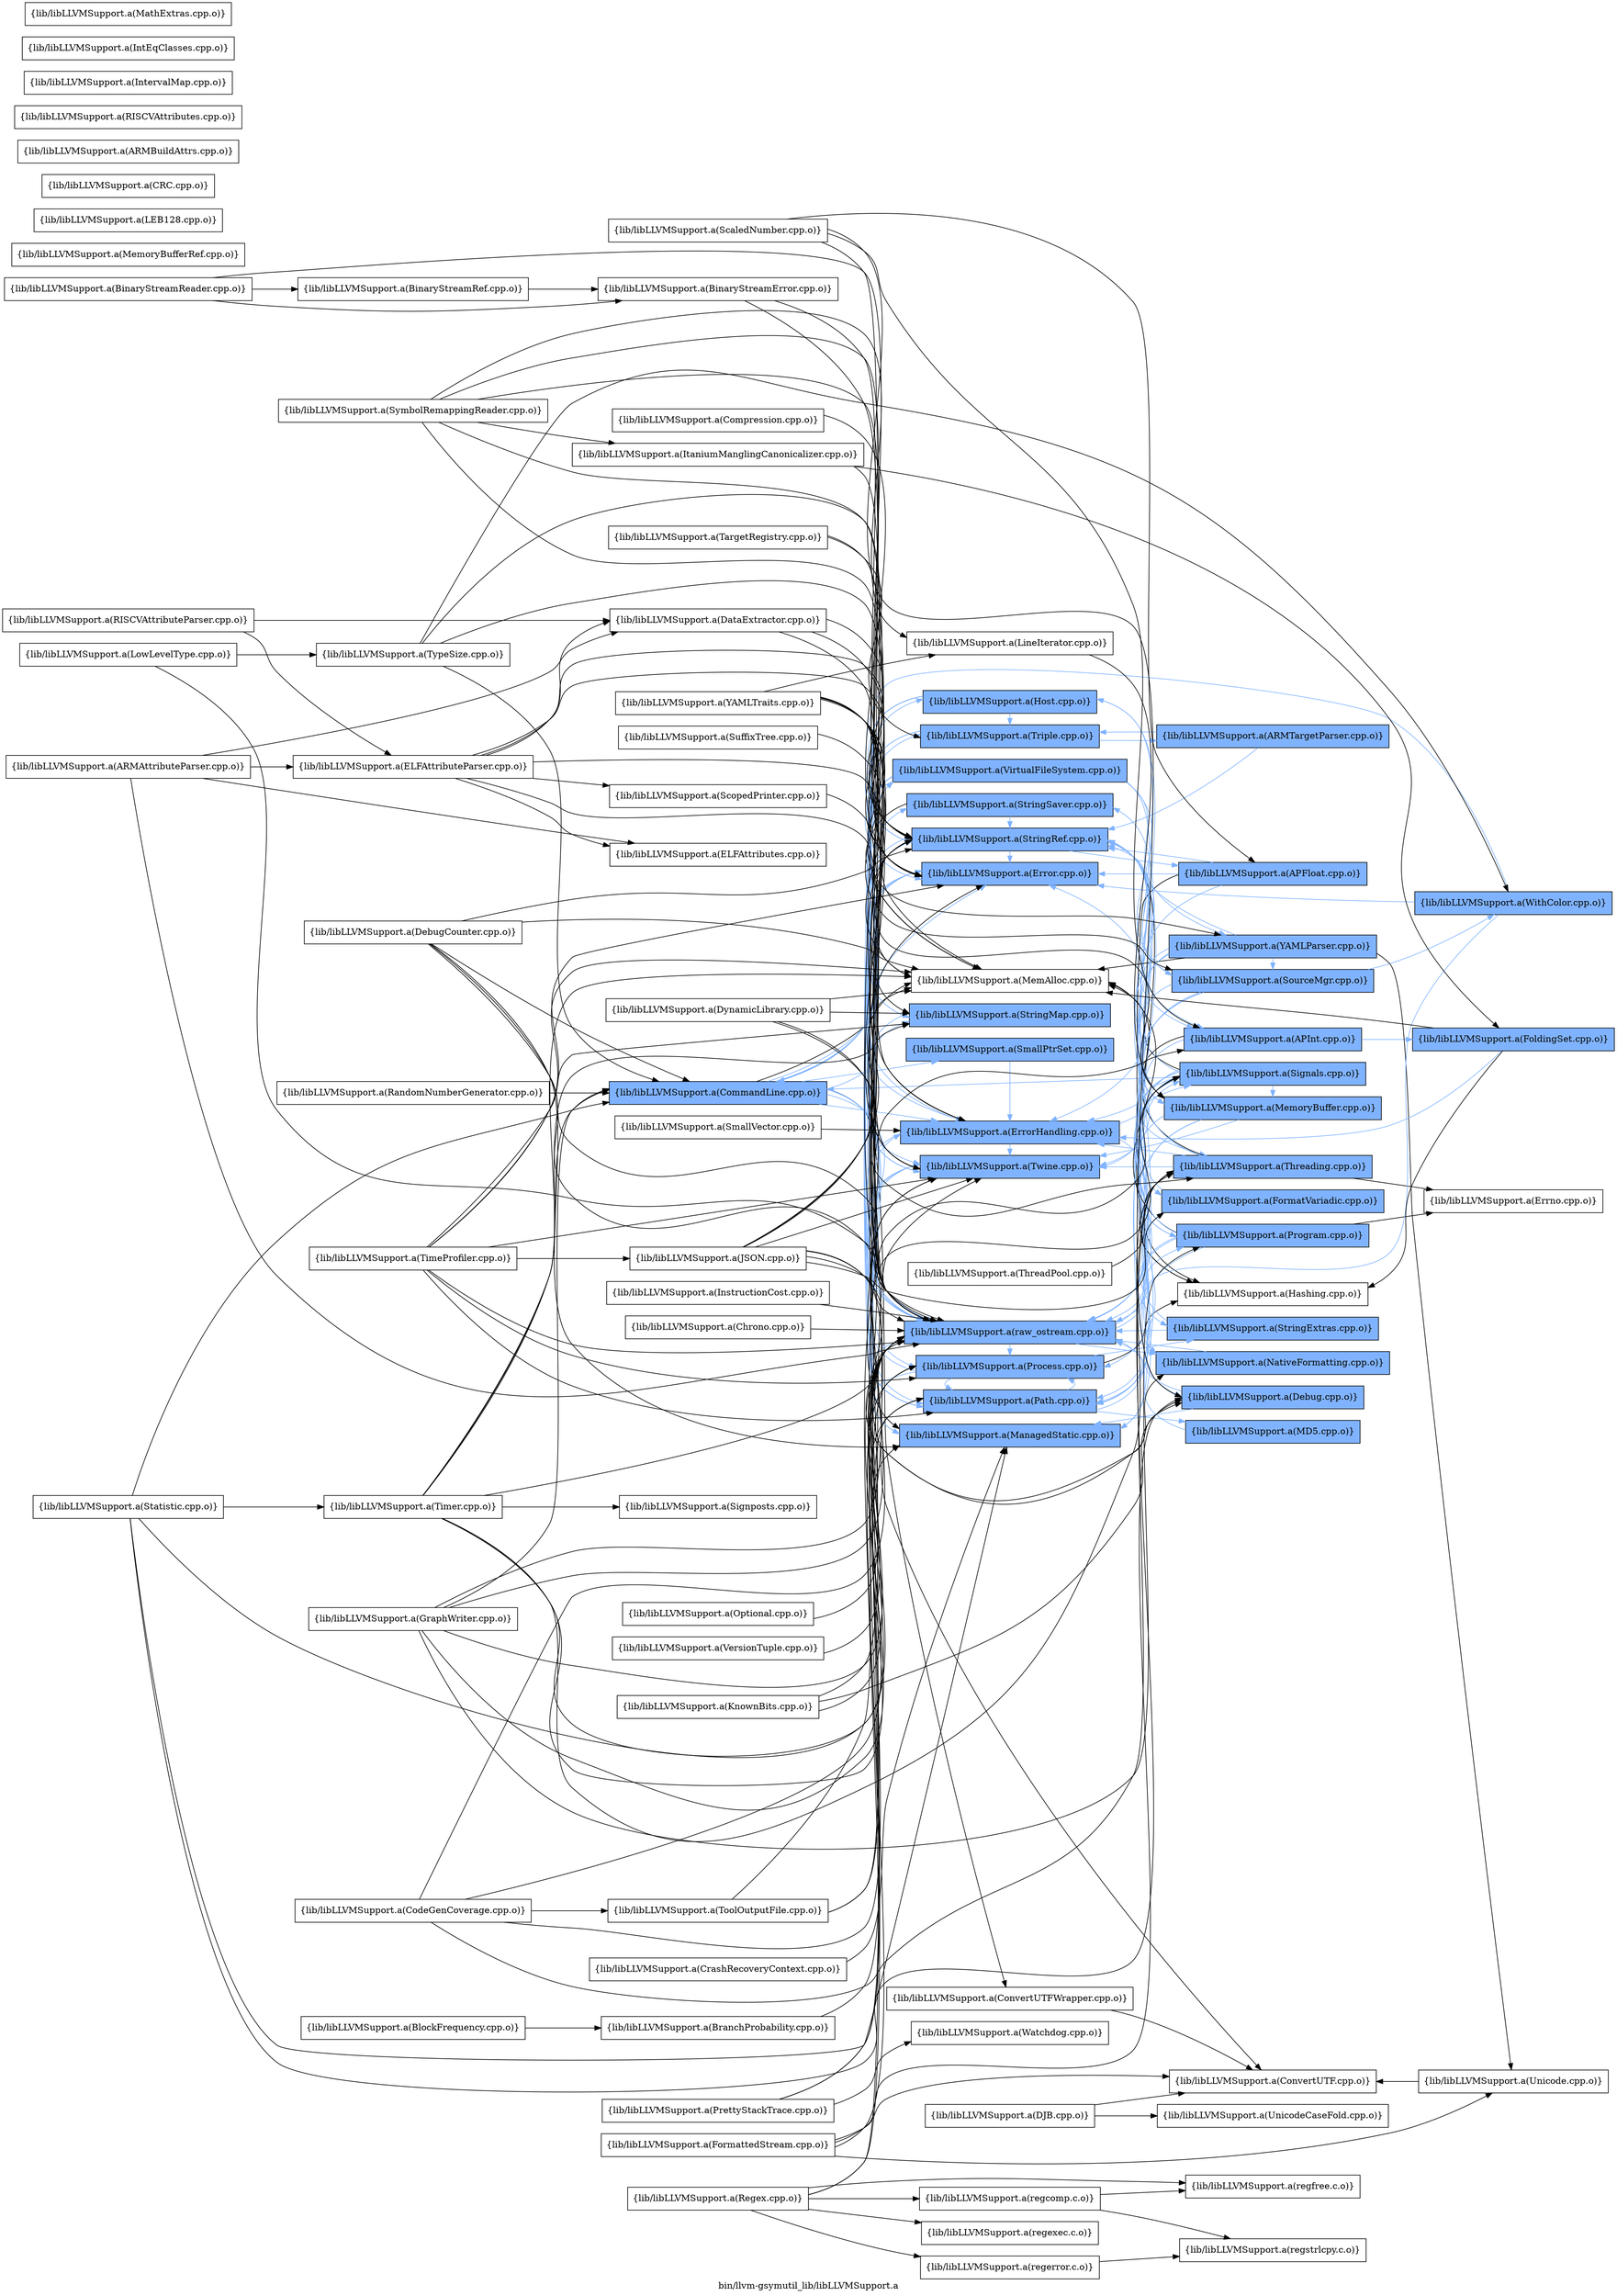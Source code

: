 digraph "bin/llvm-gsymutil_lib/libLLVMSupport.a" {
	label="bin/llvm-gsymutil_lib/libLLVMSupport.a";
	rankdir=LR;
	{ rank=same; Node0x55e27ee578b8;  }
	{ rank=same; Node0x55e27ee53c68; Node0x55e27ee5eca8; Node0x55e27ee5f388; Node0x55e27ee5ea78; Node0x55e27ee5f108; Node0x55e27ee56be8; Node0x55e27ee53a38; Node0x55e27ee541b8; Node0x55e27ee545c8; Node0x55e27ee64568; Node0x55e27ee63528; Node0x55e27ee67268; Node0x55e27ee65468; Node0x55e27ee593e8; Node0x55e27ee5a108; Node0x55e27ee5a428;  }
	{ rank=same; Node0x55e27ee5bdc8; Node0x55e27ee5ae78; Node0x55e27ee614f8; Node0x55e27ee5dcb8; Node0x55e27ee669a8; Node0x55e27ee67218; Node0x55e27ee65eb8; Node0x55e27ee63898; Node0x55e27ee5dee8; Node0x55e27ee579f8; Node0x55e27ee66228; Node0x55e27ee5db28; Node0x55e27ee623a8; Node0x55e27ee5fd38; Node0x55e27ee5dad8; Node0x55e27ee58178;  }
	{ rank=same; Node0x55e27ee578b8;  }
	{ rank=same; Node0x55e27ee53c68; Node0x55e27ee5eca8; Node0x55e27ee5f388; Node0x55e27ee5ea78; Node0x55e27ee5f108; Node0x55e27ee56be8; Node0x55e27ee53a38; Node0x55e27ee541b8; Node0x55e27ee545c8; Node0x55e27ee64568; Node0x55e27ee63528; Node0x55e27ee67268; Node0x55e27ee65468; Node0x55e27ee593e8; Node0x55e27ee5a108; Node0x55e27ee5a428;  }
	{ rank=same; Node0x55e27ee5bdc8; Node0x55e27ee5ae78; Node0x55e27ee614f8; Node0x55e27ee5dcb8; Node0x55e27ee669a8; Node0x55e27ee67218; Node0x55e27ee65eb8; Node0x55e27ee63898; Node0x55e27ee5dee8; Node0x55e27ee579f8; Node0x55e27ee66228; Node0x55e27ee5db28; Node0x55e27ee623a8; Node0x55e27ee5fd38; Node0x55e27ee5dad8; Node0x55e27ee58178;  }

	Node0x55e27ee578b8 [shape=record,shape=box,group=1,style=filled,fillcolor="0.600000 0.5 1",label="{lib/libLLVMSupport.a(CommandLine.cpp.o)}"];
	Node0x55e27ee578b8 -> Node0x55e27ee53c68;
	Node0x55e27ee578b8 -> Node0x55e27ee5eca8[color="0.600000 0.5 1"];
	Node0x55e27ee578b8 -> Node0x55e27ee5f388[color="0.600000 0.5 1"];
	Node0x55e27ee578b8 -> Node0x55e27ee5ea78[color="0.600000 0.5 1"];
	Node0x55e27ee578b8 -> Node0x55e27ee5f108;
	Node0x55e27ee578b8 -> Node0x55e27ee56be8[color="0.600000 0.5 1"];
	Node0x55e27ee578b8 -> Node0x55e27ee53a38[color="0.600000 0.5 1"];
	Node0x55e27ee578b8 -> Node0x55e27ee541b8[color="0.600000 0.5 1"];
	Node0x55e27ee578b8 -> Node0x55e27ee545c8[color="0.600000 0.5 1"];
	Node0x55e27ee578b8 -> Node0x55e27ee64568[color="0.600000 0.5 1"];
	Node0x55e27ee578b8 -> Node0x55e27ee63528[color="0.600000 0.5 1"];
	Node0x55e27ee578b8 -> Node0x55e27ee67268[color="0.600000 0.5 1"];
	Node0x55e27ee578b8 -> Node0x55e27ee65468[color="0.600000 0.5 1"];
	Node0x55e27ee578b8 -> Node0x55e27ee593e8[color="0.600000 0.5 1"];
	Node0x55e27ee578b8 -> Node0x55e27ee5a108[color="0.600000 0.5 1"];
	Node0x55e27ee578b8 -> Node0x55e27ee5a428[color="0.600000 0.5 1"];
	Node0x55e27ee5eca8 [shape=record,shape=box,group=1,style=filled,fillcolor="0.600000 0.5 1",label="{lib/libLLVMSupport.a(Error.cpp.o)}"];
	Node0x55e27ee5eca8 -> Node0x55e27ee5f388[color="0.600000 0.5 1"];
	Node0x55e27ee5eca8 -> Node0x55e27ee5ea78[color="0.600000 0.5 1"];
	Node0x55e27ee5eca8 -> Node0x55e27ee63528[color="0.600000 0.5 1"];
	Node0x55e27ee5eca8 -> Node0x55e27ee65468[color="0.600000 0.5 1"];
	Node0x55e27ee5ea78 [shape=record,shape=box,group=1,style=filled,fillcolor="0.600000 0.5 1",label="{lib/libLLVMSupport.a(ManagedStatic.cpp.o)}"];
	Node0x55e27ee5ea78 -> Node0x55e27ee5dcb8[color="0.600000 0.5 1"];
	Node0x55e27ee5f108 [shape=record,shape=box,group=0,label="{lib/libLLVMSupport.a(MemAlloc.cpp.o)}"];
	Node0x55e27ee5dee8 [shape=record,shape=box,group=1,style=filled,fillcolor="0.600000 0.5 1",label="{lib/libLLVMSupport.a(MemoryBuffer.cpp.o)}"];
	Node0x55e27ee5dee8 -> Node0x55e27ee5eca8[color="0.600000 0.5 1"];
	Node0x55e27ee5dee8 -> Node0x55e27ee63528[color="0.600000 0.5 1"];
	Node0x55e27ee5dee8 -> Node0x55e27ee5a108[color="0.600000 0.5 1"];
	Node0x55e27ee5dee8 -> Node0x55e27ee5a428[color="0.600000 0.5 1"];
	Node0x55e27ee5dee8 -> Node0x55e27ee5fd38[color="0.600000 0.5 1"];
	Node0x55e27ee5d808 [shape=record,shape=box,group=0,label="{lib/libLLVMSupport.a(MemoryBufferRef.cpp.o)}"];
	Node0x55e27ee60a58 [shape=record,shape=box,group=0,label="{lib/libLLVMSupport.a(PrettyStackTrace.cpp.o)}"];
	Node0x55e27ee60a58 -> Node0x55e27ee65468;
	Node0x55e27ee60a58 -> Node0x55e27ee614f8;
	Node0x55e27ee60a58 -> Node0x55e27ee5cb38;
	Node0x55e27ee56be8 [shape=record,shape=box,group=1,style=filled,fillcolor="0.600000 0.5 1",label="{lib/libLLVMSupport.a(SmallPtrSet.cpp.o)}"];
	Node0x55e27ee56be8 -> Node0x55e27ee5f388[color="0.600000 0.5 1"];
	Node0x55e27ee545c8 [shape=record,shape=box,group=1,style=filled,fillcolor="0.600000 0.5 1",label="{lib/libLLVMSupport.a(StringRef.cpp.o)}"];
	Node0x55e27ee545c8 -> Node0x55e27ee669a8[color="0.600000 0.5 1"];
	Node0x55e27ee545c8 -> Node0x55e27ee67218[color="0.600000 0.5 1"];
	Node0x55e27ee545c8 -> Node0x55e27ee5eca8[color="0.600000 0.5 1"];
	Node0x55e27ee545c8 -> Node0x55e27ee65eb8;
	Node0x55e27ee64568 [shape=record,shape=box,group=1,style=filled,fillcolor="0.600000 0.5 1",label="{lib/libLLVMSupport.a(Triple.cpp.o)}"];
	Node0x55e27ee64568 -> Node0x55e27ee545c8[color="0.600000 0.5 1"];
	Node0x55e27ee64568 -> Node0x55e27ee63898[color="0.600000 0.5 1"];
	Node0x55e27ee64568 -> Node0x55e27ee63528[color="0.600000 0.5 1"];
	Node0x55e27ee63528 [shape=record,shape=box,group=1,style=filled,fillcolor="0.600000 0.5 1",label="{lib/libLLVMSupport.a(Twine.cpp.o)}"];
	Node0x55e27ee63528 -> Node0x55e27ee65468[color="0.600000 0.5 1"];
	Node0x55e27ee66598 [shape=record,shape=box,group=1,style=filled,fillcolor="0.600000 0.5 1",label="{lib/libLLVMSupport.a(WithColor.cpp.o)}"];
	Node0x55e27ee66598 -> Node0x55e27ee578b8[color="0.600000 0.5 1"];
	Node0x55e27ee66598 -> Node0x55e27ee5eca8[color="0.600000 0.5 1"];
	Node0x55e27ee66598 -> Node0x55e27ee65468[color="0.600000 0.5 1"];
	Node0x55e27ee65468 [shape=record,shape=box,group=1,style=filled,fillcolor="0.600000 0.5 1",label="{lib/libLLVMSupport.a(raw_ostream.cpp.o)}"];
	Node0x55e27ee65468 -> Node0x55e27ee5eca8[color="0.600000 0.5 1"];
	Node0x55e27ee65468 -> Node0x55e27ee5f388[color="0.600000 0.5 1"];
	Node0x55e27ee65468 -> Node0x55e27ee5db28[color="0.600000 0.5 1"];
	Node0x55e27ee65468 -> Node0x55e27ee623a8[color="0.600000 0.5 1"];
	Node0x55e27ee65468 -> Node0x55e27ee63528[color="0.600000 0.5 1"];
	Node0x55e27ee65468 -> Node0x55e27ee5a108[color="0.600000 0.5 1"];
	Node0x55e27ee65468 -> Node0x55e27ee5a428[color="0.600000 0.5 1"];
	Node0x55e27ee65468 -> Node0x55e27ee5fd38[color="0.600000 0.5 1"];
	Node0x55e27ee5a108 [shape=record,shape=box,group=1,style=filled,fillcolor="0.600000 0.5 1",label="{lib/libLLVMSupport.a(Path.cpp.o)}"];
	Node0x55e27ee5a108 -> Node0x55e27ee5eca8[color="0.600000 0.5 1"];
	Node0x55e27ee5a108 -> Node0x55e27ee5dad8[color="0.600000 0.5 1"];
	Node0x55e27ee5a108 -> Node0x55e27ee545c8[color="0.600000 0.5 1"];
	Node0x55e27ee5a108 -> Node0x55e27ee63528[color="0.600000 0.5 1"];
	Node0x55e27ee5a108 -> Node0x55e27ee5a428[color="0.600000 0.5 1"];
	Node0x55e27ee5a108 -> Node0x55e27ee614f8[color="0.600000 0.5 1"];
	Node0x55e27ee614f8 [shape=record,shape=box,group=1,style=filled,fillcolor="0.600000 0.5 1",label="{lib/libLLVMSupport.a(Signals.cpp.o)}"];
	Node0x55e27ee614f8 -> Node0x55e27ee578b8[color="0.600000 0.5 1"];
	Node0x55e27ee614f8 -> Node0x55e27ee5f388[color="0.600000 0.5 1"];
	Node0x55e27ee614f8 -> Node0x55e27ee5db28[color="0.600000 0.5 1"];
	Node0x55e27ee614f8 -> Node0x55e27ee5ea78[color="0.600000 0.5 1"];
	Node0x55e27ee614f8 -> Node0x55e27ee5f108;
	Node0x55e27ee614f8 -> Node0x55e27ee5dee8[color="0.600000 0.5 1"];
	Node0x55e27ee614f8 -> Node0x55e27ee623a8[color="0.600000 0.5 1"];
	Node0x55e27ee614f8 -> Node0x55e27ee545c8[color="0.600000 0.5 1"];
	Node0x55e27ee614f8 -> Node0x55e27ee63528[color="0.600000 0.5 1"];
	Node0x55e27ee614f8 -> Node0x55e27ee65468[color="0.600000 0.5 1"];
	Node0x55e27ee614f8 -> Node0x55e27ee5a108[color="0.600000 0.5 1"];
	Node0x55e27ee614f8 -> Node0x55e27ee5fd38[color="0.600000 0.5 1"];
	Node0x55e27ee614f8 -> Node0x55e27ee5dcb8[color="0.600000 0.5 1"];
	Node0x55e27ee55bf8 [shape=record,shape=box,group=0,label="{lib/libLLVMSupport.a(BranchProbability.cpp.o)}"];
	Node0x55e27ee55bf8 -> Node0x55e27ee65468;
	Node0x55e27ee669a8 [shape=record,shape=box,group=1,style=filled,fillcolor="0.600000 0.5 1",label="{lib/libLLVMSupport.a(APFloat.cpp.o)}"];
	Node0x55e27ee669a8 -> Node0x55e27ee67218[color="0.600000 0.5 1"];
	Node0x55e27ee669a8 -> Node0x55e27ee5eca8[color="0.600000 0.5 1"];
	Node0x55e27ee669a8 -> Node0x55e27ee65eb8;
	Node0x55e27ee669a8 -> Node0x55e27ee545c8[color="0.600000 0.5 1"];
	Node0x55e27ee669a8 -> Node0x55e27ee65468[color="0.600000 0.5 1"];
	Node0x55e27ee67218 [shape=record,shape=box,group=1,style=filled,fillcolor="0.600000 0.5 1",label="{lib/libLLVMSupport.a(APInt.cpp.o)}"];
	Node0x55e27ee67218 -> Node0x55e27ee5fb58[color="0.600000 0.5 1"];
	Node0x55e27ee67218 -> Node0x55e27ee65eb8;
	Node0x55e27ee67218 -> Node0x55e27ee65468[color="0.600000 0.5 1"];
	Node0x55e27ee5f388 [shape=record,shape=box,group=1,style=filled,fillcolor="0.600000 0.5 1",label="{lib/libLLVMSupport.a(ErrorHandling.cpp.o)}"];
	Node0x55e27ee5f388 -> Node0x55e27ee5ae78[color="0.600000 0.5 1"];
	Node0x55e27ee5f388 -> Node0x55e27ee63528[color="0.600000 0.5 1"];
	Node0x55e27ee5f388 -> Node0x55e27ee65468[color="0.600000 0.5 1"];
	Node0x55e27ee5f388 -> Node0x55e27ee614f8[color="0.600000 0.5 1"];
	Node0x55e27ee53a38 [shape=record,shape=box,group=1,style=filled,fillcolor="0.600000 0.5 1",label="{lib/libLLVMSupport.a(StringMap.cpp.o)}"];
	Node0x55e27ee53a38 -> Node0x55e27ee5f388[color="0.600000 0.5 1"];
	Node0x55e27ee62948 [shape=record,shape=box,group=0,label="{lib/libLLVMSupport.a(TypeSize.cpp.o)}"];
	Node0x55e27ee62948 -> Node0x55e27ee578b8;
	Node0x55e27ee62948 -> Node0x55e27ee5f388;
	Node0x55e27ee62948 -> Node0x55e27ee66598;
	Node0x55e27ee62948 -> Node0x55e27ee65468;
	Node0x55e27ee65288 [shape=record,shape=box,group=0,label="{lib/libLLVMSupport.a(KnownBits.cpp.o)}"];
	Node0x55e27ee65288 -> Node0x55e27ee67218;
	Node0x55e27ee65288 -> Node0x55e27ee5ae78;
	Node0x55e27ee65288 -> Node0x55e27ee65468;
	Node0x55e27ee58178 [shape=record,shape=box,group=1,style=filled,fillcolor="0.600000 0.5 1",label="{lib/libLLVMSupport.a(StringExtras.cpp.o)}"];
	Node0x55e27ee58178 -> Node0x55e27ee545c8[color="0.600000 0.5 1"];
	Node0x55e27ee58178 -> Node0x55e27ee65468[color="0.600000 0.5 1"];
	Node0x55e27ee5ae78 [shape=record,shape=box,group=1,style=filled,fillcolor="0.600000 0.5 1",label="{lib/libLLVMSupport.a(Debug.cpp.o)}"];
	Node0x55e27ee5ae78 -> Node0x55e27ee5ea78[color="0.600000 0.5 1"];
	Node0x55e27ee5ae78 -> Node0x55e27ee65468[color="0.600000 0.5 1"];
	Node0x55e27ee58038 [shape=record,shape=box,group=0,label="{lib/libLLVMSupport.a(CodeGenCoverage.cpp.o)}"];
	Node0x55e27ee58038 -> Node0x55e27ee64838;
	Node0x55e27ee58038 -> Node0x55e27ee63528;
	Node0x55e27ee58038 -> Node0x55e27ee65468;
	Node0x55e27ee58038 -> Node0x55e27ee5a428;
	Node0x55e27ee58038 -> Node0x55e27ee5dcb8;
	Node0x55e27ee5e258 [shape=record,shape=box,group=0,label="{lib/libLLVMSupport.a(GraphWriter.cpp.o)}"];
	Node0x55e27ee5e258 -> Node0x55e27ee578b8;
	Node0x55e27ee5e258 -> Node0x55e27ee545c8;
	Node0x55e27ee5e258 -> Node0x55e27ee63528;
	Node0x55e27ee5e258 -> Node0x55e27ee65468;
	Node0x55e27ee5e258 -> Node0x55e27ee5a108;
	Node0x55e27ee5e258 -> Node0x55e27ee5fd38;
	Node0x55e27ee592a8 [shape=record,shape=box,group=0,label="{lib/libLLVMSupport.a(DynamicLibrary.cpp.o)}"];
	Node0x55e27ee592a8 -> Node0x55e27ee5ea78;
	Node0x55e27ee592a8 -> Node0x55e27ee5f108;
	Node0x55e27ee592a8 -> Node0x55e27ee53a38;
	Node0x55e27ee592a8 -> Node0x55e27ee5dcb8;
	Node0x55e27ee65eb8 [shape=record,shape=box,group=0,label="{lib/libLLVMSupport.a(Hashing.cpp.o)}"];
	Node0x55e27ee5dad8 [shape=record,shape=box,group=1,style=filled,fillcolor="0.600000 0.5 1",label="{lib/libLLVMSupport.a(MD5.cpp.o)}"];
	Node0x55e27ee5dad8 -> Node0x55e27ee65468[color="0.600000 0.5 1"];
	Node0x55e27ee61228 [shape=record,shape=box,group=0,label="{lib/libLLVMSupport.a(TargetRegistry.cpp.o)}"];
	Node0x55e27ee61228 -> Node0x55e27ee64568;
	Node0x55e27ee61228 -> Node0x55e27ee65468;
	Node0x55e27ee5b5f8 [shape=record,shape=box,group=0,label="{lib/libLLVMSupport.a(DataExtractor.cpp.o)}"];
	Node0x55e27ee5b5f8 -> Node0x55e27ee5eca8;
	Node0x55e27ee5b5f8 -> Node0x55e27ee545c8;
	Node0x55e27ee5b5f8 -> Node0x55e27ee65468;
	Node0x55e27ee5d038 [shape=record,shape=box,group=0,label="{lib/libLLVMSupport.a(DJB.cpp.o)}"];
	Node0x55e27ee5d038 -> Node0x55e27ee5bdc8;
	Node0x55e27ee5d038 -> Node0x55e27ee62718;
	Node0x55e27ee5db28 [shape=record,shape=box,group=1,style=filled,fillcolor="0.600000 0.5 1",label="{lib/libLLVMSupport.a(FormatVariadic.cpp.o)}"];
	Node0x55e27ee5db28 -> Node0x55e27ee545c8[color="0.600000 0.5 1"];
	Node0x55e27ee56558 [shape=record,shape=box,group=0,label="{lib/libLLVMSupport.a(ScopedPrinter.cpp.o)}"];
	Node0x55e27ee56558 -> Node0x55e27ee65468;
	Node0x55e27ee623a8 [shape=record,shape=box,group=1,style=filled,fillcolor="0.600000 0.5 1",label="{lib/libLLVMSupport.a(NativeFormatting.cpp.o)}"];
	Node0x55e27ee623a8 -> Node0x55e27ee65468[color="0.600000 0.5 1"];
	Node0x55e27ee611d8 [shape=record,shape=box,group=0,label="{lib/libLLVMSupport.a(Optional.cpp.o)}"];
	Node0x55e27ee611d8 -> Node0x55e27ee65468;
	Node0x55e27ee54ca8 [shape=record,shape=box,group=0,label="{lib/libLLVMSupport.a(ThreadPool.cpp.o)}"];
	Node0x55e27ee54ca8 -> Node0x55e27ee5dcb8;
	Node0x55e27ee598e8 [shape=record,shape=box,group=0,label="{lib/libLLVMSupport.a(BinaryStreamError.cpp.o)}"];
	Node0x55e27ee598e8 -> Node0x55e27ee5eca8;
	Node0x55e27ee598e8 -> Node0x55e27ee65468;
	Node0x55e27ee56b48 [shape=record,shape=box,group=0,label="{lib/libLLVMSupport.a(BinaryStreamReader.cpp.o)}"];
	Node0x55e27ee56b48 -> Node0x55e27ee598e8;
	Node0x55e27ee56b48 -> Node0x55e27ee56328;
	Node0x55e27ee56b48 -> Node0x55e27ee5eca8;
	Node0x55e27ee57188 [shape=record,shape=box,group=0,label="{lib/libLLVMSupport.a(Compression.cpp.o)}"];
	Node0x55e27ee57188 -> Node0x55e27ee5eca8;
	Node0x55e27ee579f8 [shape=record,shape=box,group=1,style=filled,fillcolor="0.600000 0.5 1",label="{lib/libLLVMSupport.a(SourceMgr.cpp.o)}"];
	Node0x55e27ee579f8 -> Node0x55e27ee5dee8[color="0.600000 0.5 1"];
	Node0x55e27ee579f8 -> Node0x55e27ee545c8[color="0.600000 0.5 1"];
	Node0x55e27ee579f8 -> Node0x55e27ee63528[color="0.600000 0.5 1"];
	Node0x55e27ee579f8 -> Node0x55e27ee66598[color="0.600000 0.5 1"];
	Node0x55e27ee579f8 -> Node0x55e27ee65468[color="0.600000 0.5 1"];
	Node0x55e27ee579f8 -> Node0x55e27ee5a108[color="0.600000 0.5 1"];
	Node0x55e27ee5f1f8 [shape=record,shape=box,group=0,label="{lib/libLLVMSupport.a(LEB128.cpp.o)}"];
	Node0x55e27ee54078 [shape=record,shape=box,group=0,label="{lib/libLLVMSupport.a(CRC.cpp.o)}"];
	Node0x55e27ee593e8 [shape=record,shape=box,group=1,style=filled,fillcolor="0.600000 0.5 1",label="{lib/libLLVMSupport.a(Host.cpp.o)}"];
	Node0x55e27ee593e8 -> Node0x55e27ee5f108;
	Node0x55e27ee593e8 -> Node0x55e27ee5dee8[color="0.600000 0.5 1"];
	Node0x55e27ee593e8 -> Node0x55e27ee53a38[color="0.600000 0.5 1"];
	Node0x55e27ee593e8 -> Node0x55e27ee545c8[color="0.600000 0.5 1"];
	Node0x55e27ee593e8 -> Node0x55e27ee64568[color="0.600000 0.5 1"];
	Node0x55e27ee593e8 -> Node0x55e27ee65468[color="0.600000 0.5 1"];
	Node0x55e27ee541b8 [shape=record,shape=box,group=1,style=filled,fillcolor="0.600000 0.5 1",label="{lib/libLLVMSupport.a(StringSaver.cpp.o)}"];
	Node0x55e27ee541b8 -> Node0x55e27ee5f108;
	Node0x55e27ee541b8 -> Node0x55e27ee545c8[color="0.600000 0.5 1"];
	Node0x55e27ee5a888 [shape=record,shape=box,group=0,label="{lib/libLLVMSupport.a(ARMBuildAttrs.cpp.o)}"];
	Node0x55e27ee5c8b8 [shape=record,shape=box,group=0,label="{lib/libLLVMSupport.a(ELFAttributeParser.cpp.o)}"];
	Node0x55e27ee5c8b8 -> Node0x55e27ee5b5f8;
	Node0x55e27ee5c8b8 -> Node0x55e27ee5c1d8;
	Node0x55e27ee5c8b8 -> Node0x55e27ee5eca8;
	Node0x55e27ee5c8b8 -> Node0x55e27ee56558;
	Node0x55e27ee5c8b8 -> Node0x55e27ee545c8;
	Node0x55e27ee5c8b8 -> Node0x55e27ee63528;
	Node0x55e27ee5c8b8 -> Node0x55e27ee65468;
	Node0x55e27ee65058 [shape=record,shape=box,group=0,label="{lib/libLLVMSupport.a(RISCVAttributes.cpp.o)}"];
	Node0x55e27ee5fb58 [shape=record,shape=box,group=1,style=filled,fillcolor="0.600000 0.5 1",label="{lib/libLLVMSupport.a(FoldingSet.cpp.o)}"];
	Node0x55e27ee5fb58 -> Node0x55e27ee5f388[color="0.600000 0.5 1"];
	Node0x55e27ee5fb58 -> Node0x55e27ee65eb8;
	Node0x55e27ee5fb58 -> Node0x55e27ee5f108;
	Node0x55e27ee5a5b8 [shape=record,shape=box,group=0,label="{lib/libLLVMSupport.a(ARMAttributeParser.cpp.o)}"];
	Node0x55e27ee5a5b8 -> Node0x55e27ee5b5f8;
	Node0x55e27ee5a5b8 -> Node0x55e27ee5c8b8;
	Node0x55e27ee5a5b8 -> Node0x55e27ee5c1d8;
	Node0x55e27ee5a5b8 -> Node0x55e27ee65468;
	Node0x55e27ee5c1d8 [shape=record,shape=box,group=0,label="{lib/libLLVMSupport.a(ELFAttributes.cpp.o)}"];
	Node0x55e27ee56328 [shape=record,shape=box,group=0,label="{lib/libLLVMSupport.a(BinaryStreamRef.cpp.o)}"];
	Node0x55e27ee56328 -> Node0x55e27ee598e8;
	Node0x55e27ee64838 [shape=record,shape=box,group=0,label="{lib/libLLVMSupport.a(ToolOutputFile.cpp.o)}"];
	Node0x55e27ee64838 -> Node0x55e27ee65468;
	Node0x55e27ee64838 -> Node0x55e27ee5a108;
	Node0x55e27ee64838 -> Node0x55e27ee614f8;
	Node0x55e27ee5a428 [shape=record,shape=box,group=1,style=filled,fillcolor="0.600000 0.5 1",label="{lib/libLLVMSupport.a(Process.cpp.o)}"];
	Node0x55e27ee5a428 -> Node0x55e27ee5eca8[color="0.600000 0.5 1"];
	Node0x55e27ee5a428 -> Node0x55e27ee65eb8;
	Node0x55e27ee5a428 -> Node0x55e27ee5ea78[color="0.600000 0.5 1"];
	Node0x55e27ee5a428 -> Node0x55e27ee58178[color="0.600000 0.5 1"];
	Node0x55e27ee5a428 -> Node0x55e27ee5a108[color="0.600000 0.5 1"];
	Node0x55e27ee5dcb8 [shape=record,shape=box,group=1,style=filled,fillcolor="0.600000 0.5 1",label="{lib/libLLVMSupport.a(Threading.cpp.o)}"];
	Node0x55e27ee5dcb8 -> Node0x55e27ee5f388[color="0.600000 0.5 1"];
	Node0x55e27ee5dcb8 -> Node0x55e27ee5f108;
	Node0x55e27ee5dcb8 -> Node0x55e27ee545c8[color="0.600000 0.5 1"];
	Node0x55e27ee5dcb8 -> Node0x55e27ee63528[color="0.600000 0.5 1"];
	Node0x55e27ee5dcb8 -> Node0x55e27ee593e8[color="0.600000 0.5 1"];
	Node0x55e27ee5dcb8 -> Node0x55e27ee60eb8;
	Node0x55e27ee53c68 [shape=record,shape=box,group=0,label="{lib/libLLVMSupport.a(ConvertUTFWrapper.cpp.o)}"];
	Node0x55e27ee53c68 -> Node0x55e27ee5bdc8;
	Node0x55e27ee67268 [shape=record,shape=box,group=1,style=filled,fillcolor="0.600000 0.5 1",label="{lib/libLLVMSupport.a(VirtualFileSystem.cpp.o)}"];
	Node0x55e27ee67268 -> Node0x55e27ee5eca8[color="0.600000 0.5 1"];
	Node0x55e27ee67268 -> Node0x55e27ee5f108;
	Node0x55e27ee67268 -> Node0x55e27ee5dee8[color="0.600000 0.5 1"];
	Node0x55e27ee67268 -> Node0x55e27ee579f8[color="0.600000 0.5 1"];
	Node0x55e27ee67268 -> Node0x55e27ee53a38[color="0.600000 0.5 1"];
	Node0x55e27ee67268 -> Node0x55e27ee545c8[color="0.600000 0.5 1"];
	Node0x55e27ee67268 -> Node0x55e27ee63528[color="0.600000 0.5 1"];
	Node0x55e27ee67268 -> Node0x55e27ee66228[color="0.600000 0.5 1"];
	Node0x55e27ee67268 -> Node0x55e27ee65468[color="0.600000 0.5 1"];
	Node0x55e27ee67268 -> Node0x55e27ee5a108[color="0.600000 0.5 1"];
	Node0x55e27ee5bdc8 [shape=record,shape=box,group=0,label="{lib/libLLVMSupport.a(ConvertUTF.cpp.o)}"];
	Node0x55e27ee62718 [shape=record,shape=box,group=0,label="{lib/libLLVMSupport.a(UnicodeCaseFold.cpp.o)}"];
	Node0x55e27ee5fd38 [shape=record,shape=box,group=1,style=filled,fillcolor="0.600000 0.5 1",label="{lib/libLLVMSupport.a(Program.cpp.o)}"];
	Node0x55e27ee5fd38 -> Node0x55e27ee5f108;
	Node0x55e27ee5fd38 -> Node0x55e27ee58178[color="0.600000 0.5 1"];
	Node0x55e27ee5fd38 -> Node0x55e27ee541b8[color="0.600000 0.5 1"];
	Node0x55e27ee5fd38 -> Node0x55e27ee545c8[color="0.600000 0.5 1"];
	Node0x55e27ee5fd38 -> Node0x55e27ee65468[color="0.600000 0.5 1"];
	Node0x55e27ee5fd38 -> Node0x55e27ee5a108[color="0.600000 0.5 1"];
	Node0x55e27ee5fd38 -> Node0x55e27ee60eb8;
	Node0x55e27ee5cb38 [shape=record,shape=box,group=0,label="{lib/libLLVMSupport.a(Watchdog.cpp.o)}"];
	Node0x55e27ee55e28 [shape=record,shape=box,group=0,label="{lib/libLLVMSupport.a(RISCVAttributeParser.cpp.o)}"];
	Node0x55e27ee55e28 -> Node0x55e27ee5b5f8;
	Node0x55e27ee55e28 -> Node0x55e27ee5c8b8;
	Node0x55e27ee574f8 [shape=record,shape=box,group=0,label="{lib/libLLVMSupport.a(SmallVector.cpp.o)}"];
	Node0x55e27ee574f8 -> Node0x55e27ee5f388;
	Node0x55e27ee63898 [shape=record,shape=box,group=1,style=filled,fillcolor="0.600000 0.5 1",label="{lib/libLLVMSupport.a(ARMTargetParser.cpp.o)}"];
	Node0x55e27ee63898 -> Node0x55e27ee545c8[color="0.600000 0.5 1"];
	Node0x55e27ee63898 -> Node0x55e27ee64568[color="0.600000 0.5 1"];
	Node0x55e27ee66228 [shape=record,shape=box,group=1,style=filled,fillcolor="0.600000 0.5 1",label="{lib/libLLVMSupport.a(YAMLParser.cpp.o)}"];
	Node0x55e27ee66228 -> Node0x55e27ee5f388[color="0.600000 0.5 1"];
	Node0x55e27ee66228 -> Node0x55e27ee5f108;
	Node0x55e27ee66228 -> Node0x55e27ee5dee8[color="0.600000 0.5 1"];
	Node0x55e27ee66228 -> Node0x55e27ee579f8[color="0.600000 0.5 1"];
	Node0x55e27ee66228 -> Node0x55e27ee545c8[color="0.600000 0.5 1"];
	Node0x55e27ee66228 -> Node0x55e27ee65648;
	Node0x55e27ee66228 -> Node0x55e27ee65468[color="0.600000 0.5 1"];
	Node0x55e27ee65648 [shape=record,shape=box,group=0,label="{lib/libLLVMSupport.a(Unicode.cpp.o)}"];
	Node0x55e27ee65648 -> Node0x55e27ee5bdc8;
	Node0x55e27ee5a6f8 [shape=record,shape=box,group=0,label="{lib/libLLVMSupport.a(CrashRecoveryContext.cpp.o)}"];
	Node0x55e27ee5a6f8 -> Node0x55e27ee5ea78;
	Node0x55e27ee60eb8 [shape=record,shape=box,group=0,label="{lib/libLLVMSupport.a(Errno.cpp.o)}"];
	Node0x55e27ee5eac8 [shape=record,shape=box,group=0,label="{lib/libLLVMSupport.a(LowLevelType.cpp.o)}"];
	Node0x55e27ee5eac8 -> Node0x55e27ee62948;
	Node0x55e27ee5eac8 -> Node0x55e27ee65468;
	Node0x55e27ee62448 [shape=record,shape=box,group=0,label="{lib/libLLVMSupport.a(BlockFrequency.cpp.o)}"];
	Node0x55e27ee62448 -> Node0x55e27ee55bf8;
	Node0x55e27ee56af8 [shape=record,shape=box,group=0,label="{lib/libLLVMSupport.a(IntervalMap.cpp.o)}"];
	Node0x55e27ee561e8 [shape=record,shape=box,group=0,label="{lib/libLLVMSupport.a(Timer.cpp.o)}"];
	Node0x55e27ee561e8 -> Node0x55e27ee578b8;
	Node0x55e27ee561e8 -> Node0x55e27ee5ea78;
	Node0x55e27ee561e8 -> Node0x55e27ee5f108;
	Node0x55e27ee561e8 -> Node0x55e27ee53a38;
	Node0x55e27ee561e8 -> Node0x55e27ee65468;
	Node0x55e27ee561e8 -> Node0x55e27ee5a428;
	Node0x55e27ee561e8 -> Node0x55e27ee5dcb8;
	Node0x55e27ee561e8 -> Node0x55e27ee57138;
	Node0x55e27ee57138 [shape=record,shape=box,group=0,label="{lib/libLLVMSupport.a(Signposts.cpp.o)}"];
	Node0x55e27ee5a068 [shape=record,shape=box,group=0,label="{lib/libLLVMSupport.a(IntEqClasses.cpp.o)}"];
	Node0x55e27ee54b68 [shape=record,shape=box,group=0,label="{lib/libLLVMSupport.a(MathExtras.cpp.o)}"];
	Node0x55e27ee5ff18 [shape=record,shape=box,group=0,label="{lib/libLLVMSupport.a(FormattedStream.cpp.o)}"];
	Node0x55e27ee5ff18 -> Node0x55e27ee5bdc8;
	Node0x55e27ee5ff18 -> Node0x55e27ee5ae78;
	Node0x55e27ee5ff18 -> Node0x55e27ee65648;
	Node0x55e27ee5ff18 -> Node0x55e27ee65468;
	Node0x55e27ee5b508 [shape=record,shape=box,group=0,label="{lib/libLLVMSupport.a(ScaledNumber.cpp.o)}"];
	Node0x55e27ee5b508 -> Node0x55e27ee669a8;
	Node0x55e27ee5b508 -> Node0x55e27ee67218;
	Node0x55e27ee5b508 -> Node0x55e27ee5ae78;
	Node0x55e27ee5b508 -> Node0x55e27ee65468;
	Node0x55e27ee63b18 [shape=record,shape=box,group=0,label="{lib/libLLVMSupport.a(YAMLTraits.cpp.o)}"];
	Node0x55e27ee63b18 -> Node0x55e27ee5f388;
	Node0x55e27ee63b18 -> Node0x55e27ee5f108;
	Node0x55e27ee63b18 -> Node0x55e27ee5dee8;
	Node0x55e27ee63b18 -> Node0x55e27ee579f8;
	Node0x55e27ee63b18 -> Node0x55e27ee53a38;
	Node0x55e27ee63b18 -> Node0x55e27ee545c8;
	Node0x55e27ee63b18 -> Node0x55e27ee63528;
	Node0x55e27ee63b18 -> Node0x55e27ee66228;
	Node0x55e27ee63b18 -> Node0x55e27ee65468;
	Node0x55e27ee63b18 -> Node0x55e27ee63e38;
	Node0x55e27ee63e38 [shape=record,shape=box,group=0,label="{lib/libLLVMSupport.a(LineIterator.cpp.o)}"];
	Node0x55e27ee63e38 -> Node0x55e27ee5dee8;
	Node0x55e27ee5dc18 [shape=record,shape=box,group=0,label="{lib/libLLVMSupport.a(VersionTuple.cpp.o)}"];
	Node0x55e27ee5dc18 -> Node0x55e27ee65468;
	Node0x55e27ee57638 [shape=record,shape=box,group=0,label="{lib/libLLVMSupport.a(DebugCounter.cpp.o)}"];
	Node0x55e27ee57638 -> Node0x55e27ee578b8;
	Node0x55e27ee57638 -> Node0x55e27ee5ae78;
	Node0x55e27ee57638 -> Node0x55e27ee5ea78;
	Node0x55e27ee57638 -> Node0x55e27ee5f108;
	Node0x55e27ee57638 -> Node0x55e27ee545c8;
	Node0x55e27ee57638 -> Node0x55e27ee65468;
	Node0x55e27ee60238 [shape=record,shape=box,group=0,label="{lib/libLLVMSupport.a(SuffixTree.cpp.o)}"];
	Node0x55e27ee60238 -> Node0x55e27ee5f108;
	Node0x55e27ee5b198 [shape=record,shape=box,group=0,label="{lib/libLLVMSupport.a(JSON.cpp.o)}"];
	Node0x55e27ee5b198 -> Node0x55e27ee5bdc8;
	Node0x55e27ee5b198 -> Node0x55e27ee5eca8;
	Node0x55e27ee5b198 -> Node0x55e27ee5db28;
	Node0x55e27ee5b198 -> Node0x55e27ee5f108;
	Node0x55e27ee5b198 -> Node0x55e27ee623a8;
	Node0x55e27ee5b198 -> Node0x55e27ee545c8;
	Node0x55e27ee5b198 -> Node0x55e27ee63528;
	Node0x55e27ee5b198 -> Node0x55e27ee65468;
	Node0x55e27ee5c688 [shape=record,shape=box,group=0,label="{lib/libLLVMSupport.a(Regex.cpp.o)}"];
	Node0x55e27ee5c688 -> Node0x55e27ee545c8;
	Node0x55e27ee5c688 -> Node0x55e27ee63528;
	Node0x55e27ee5c688 -> Node0x55e27ee5bf58;
	Node0x55e27ee5c688 -> Node0x55e27ee5aba8;
	Node0x55e27ee5c688 -> Node0x55e27ee56698;
	Node0x55e27ee5c688 -> Node0x55e27ee54578;
	Node0x55e27ee5bf58 [shape=record,shape=box,group=0,label="{lib/libLLVMSupport.a(regcomp.c.o)}"];
	Node0x55e27ee5bf58 -> Node0x55e27ee5b968;
	Node0x55e27ee5bf58 -> Node0x55e27ee5aba8;
	Node0x55e27ee5aba8 [shape=record,shape=box,group=0,label="{lib/libLLVMSupport.a(regfree.c.o)}"];
	Node0x55e27ee56698 [shape=record,shape=box,group=0,label="{lib/libLLVMSupport.a(regerror.c.o)}"];
	Node0x55e27ee56698 -> Node0x55e27ee5b968;
	Node0x55e27ee54578 [shape=record,shape=box,group=0,label="{lib/libLLVMSupport.a(regexec.c.o)}"];
	Node0x55e27ee5b968 [shape=record,shape=box,group=0,label="{lib/libLLVMSupport.a(regstrlcpy.c.o)}"];
	Node0x55e27ee57688 [shape=record,shape=box,group=0,label="{lib/libLLVMSupport.a(TimeProfiler.cpp.o)}"];
	Node0x55e27ee57688 -> Node0x55e27ee5eca8;
	Node0x55e27ee57688 -> Node0x55e27ee5f108;
	Node0x55e27ee57688 -> Node0x55e27ee53a38;
	Node0x55e27ee57688 -> Node0x55e27ee63528;
	Node0x55e27ee57688 -> Node0x55e27ee65468;
	Node0x55e27ee57688 -> Node0x55e27ee5a108;
	Node0x55e27ee57688 -> Node0x55e27ee5a428;
	Node0x55e27ee57688 -> Node0x55e27ee5b198;
	Node0x55e27ee5be18 [shape=record,shape=box,group=0,label="{lib/libLLVMSupport.a(ItaniumManglingCanonicalizer.cpp.o)}"];
	Node0x55e27ee5be18 -> Node0x55e27ee5fb58;
	Node0x55e27ee5be18 -> Node0x55e27ee5f108;
	Node0x55e27ee5f428 [shape=record,shape=box,group=0,label="{lib/libLLVMSupport.a(SymbolRemappingReader.cpp.o)}"];
	Node0x55e27ee5f428 -> Node0x55e27ee5eca8;
	Node0x55e27ee5f428 -> Node0x55e27ee545c8;
	Node0x55e27ee5f428 -> Node0x55e27ee63528;
	Node0x55e27ee5f428 -> Node0x55e27ee65468;
	Node0x55e27ee5f428 -> Node0x55e27ee63e38;
	Node0x55e27ee5f428 -> Node0x55e27ee5be18;
	Node0x55e27ee645b8 [shape=record,shape=box,group=0,label="{lib/libLLVMSupport.a(InstructionCost.cpp.o)}"];
	Node0x55e27ee645b8 -> Node0x55e27ee65468;
	Node0x55e27ee56878 [shape=record,shape=box,group=0,label="{lib/libLLVMSupport.a(Chrono.cpp.o)}"];
	Node0x55e27ee56878 -> Node0x55e27ee65468;
	Node0x55e27ee577c8 [shape=record,shape=box,group=0,label="{lib/libLLVMSupport.a(RandomNumberGenerator.cpp.o)}"];
	Node0x55e27ee577c8 -> Node0x55e27ee578b8;
	Node0x55e27ee53498 [shape=record,shape=box,group=0,label="{lib/libLLVMSupport.a(Statistic.cpp.o)}"];
	Node0x55e27ee53498 -> Node0x55e27ee578b8;
	Node0x55e27ee53498 -> Node0x55e27ee5ea78;
	Node0x55e27ee53498 -> Node0x55e27ee65468;
	Node0x55e27ee53498 -> Node0x55e27ee5dcb8;
	Node0x55e27ee53498 -> Node0x55e27ee561e8;
}

